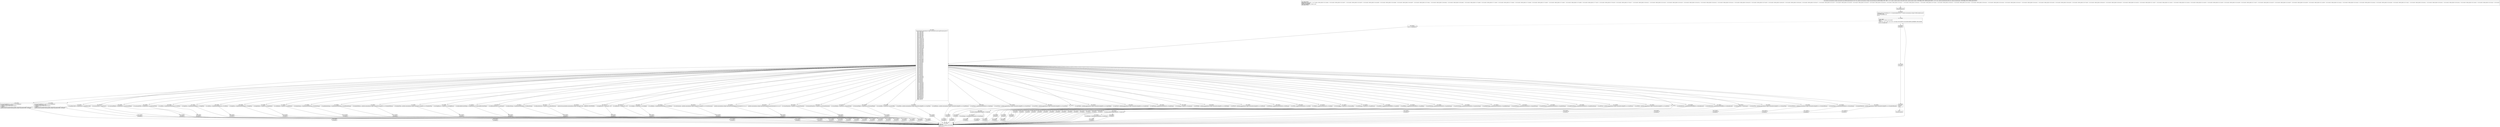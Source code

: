 digraph "CFG forandroidx.constraintlayout.widget.ConstraintSet.Layout.fillFromAttributeList(Landroid\/content\/Context;Landroid\/util\/AttributeSet;)V" {
Node_154 [shape=record,label="{154\:\ ?|MTH_ENTER_BLOCK\l}"];
Node_156 [shape=record,label="{156\:\ 0x0000|android.content.res.TypedArray r0 = r11.obtainStyledAttributes(r12, androidx.constraintlayout.widget.C0169R.styleable.Layout)\lr10.mApply = true\lint r2 = r0.getIndexCount()\lr3 = 0\l}"];
Node_157 [shape=record,label="{157\:\ 0x000e|LOOP_START\lLOOP:0: B:157:0x000e\-\>B:233:0x02f5\lPHI: r3 \l  PHI: (r3v1 'i' int) = (r3v0 'i' int), (r3v2 'i' int) binds: [B:156:0x0000, B:233:0x02f5] A[DONT_GENERATE, DONT_INLINE]\l|if (r3 \>= r2) goto L150\l}"];
Node_158 [shape=record,label="{158\:\ 0x0010|int r4 = r0.getIndex(r3)\l}"];
Node_159 [shape=record,label="{159\:\ 0x0022|switch(androidx.constraintlayout.widget.ConstraintSet.Layout.mapToConstant.get(r4)) \{\l    case 1: goto L148;\l    case 2: goto L146;\l    case 3: goto L144;\l    case 4: goto L142;\l    case 5: goto L140;\l    case 6: goto L138;\l    case 7: goto L136;\l    case 8: goto L131;\l    case 9: goto L129;\l    case 10: goto L127;\l    case 11: goto L125;\l    case 12: goto L123;\l    case 13: goto L121;\l    case 14: goto L119;\l    case 15: goto L117;\l    case 16: goto L115;\l    case 17: goto L113;\l    case 18: goto L111;\l    case 19: goto L109;\l    case 20: goto L107;\l    case 21: goto L105;\l    case 22: goto L103;\l    case 23: goto L101;\l    case 24: goto L99;\l    case 25: goto L97;\l    case 26: goto L95;\l    case 27: goto L93;\l    case 28: goto L91;\l    case 29: goto L89;\l    case 30: goto L84;\l    case 31: goto L82;\l    case 32: goto L80;\l    case 33: goto L78;\l    case 34: goto L76;\l    case 35: goto L74;\l    case 36: goto L72;\l    case 37: goto L70;\l    case 38: goto L68;\l    case 39: goto L66;\l    case 40: goto L64;\l    case 41: goto L62;\l    case 42: goto L60;\l    case 43: goto L5;\l    case 44: goto L5;\l    case 45: goto L5;\l    case 46: goto L5;\l    case 47: goto L5;\l    case 48: goto L5;\l    case 49: goto L5;\l    case 50: goto L5;\l    case 51: goto L5;\l    case 52: goto L5;\l    case 53: goto L5;\l    case 54: goto L5;\l    case 55: goto L5;\l    case 56: goto L5;\l    case 57: goto L5;\l    case 58: goto L5;\l    case 59: goto L5;\l    case 60: goto L5;\l    case 61: goto L58;\l    case 62: goto L56;\l    case 63: goto L54;\l    case 64: goto L5;\l    case 65: goto L5;\l    case 66: goto L5;\l    case 67: goto L5;\l    case 68: goto L5;\l    case 69: goto L52;\l    case 70: goto L50;\l    case 71: goto L48;\l    case 72: goto L46;\l    case 73: goto L44;\l    case 74: goto L42;\l    case 75: goto L40;\l    case 76: goto L38;\l    case 77: goto L36;\l    case 78: goto L34;\l    case 79: goto L32;\l    case 80: goto L30;\l    case 81: goto L28;\l    case 82: goto L26;\l    case 83: goto L24;\l    case 84: goto L22;\l    case 85: goto L20;\l    case 86: goto L18;\l    case 87: goto L16;\l    case 88: goto L14;\l    case 89: goto L12;\l    case 90: goto L10;\l    case 91: goto L8;\l    default: goto L5;\l\}\l}"];
Node_160 [shape=record,label="{160\:\ 0x0025|java.lang.StringBuilder r5 = new java.lang.StringBuilder()\lr5.append(\"Unknown attribute 0x\")\lr5.append(java.lang.Integer.toHexString(r4))\lr5.append(\"   \")\lr5.append(androidx.constraintlayout.widget.ConstraintSet.Layout.mapToConstant.get(r4))\landroid.util.Log.w(androidx.constraintlayout.widget.ConstraintSet.TAG, r5.toString())\l}"];
Node_238 [shape=record,label="{238\:\ 0x02f5|SYNTHETIC\l}"];
Node_233 [shape=record,label="{233\:\ 0x02f5|LOOP_END\lLOOP:0: B:157:0x000e\-\>B:233:0x02f5\l|int r3 = r3 + 1\l}"];
Node_161 [shape=record,label="{161\:\ 0x004b|java.lang.StringBuilder r5 = new java.lang.StringBuilder()\lr5.append(\"unused attribute 0x\")\lr5.append(java.lang.Integer.toHexString(r4))\lr5.append(\"   \")\lr5.append(androidx.constraintlayout.widget.ConstraintSet.Layout.mapToConstant.get(r4))\landroid.util.Log.w(androidx.constraintlayout.widget.ConstraintSet.TAG, r5.toString())\l}"];
Node_239 [shape=record,label="{239\:\ 0x02f5|SYNTHETIC\l}"];
Node_162 [shape=record,label="{162\:\ 0x0071|r10.guidelineUseRtl = r0.getBoolean(r4, r10.guidelineUseRtl)\l}"];
Node_240 [shape=record,label="{240\:\ 0x02f5|SYNTHETIC\l}"];
Node_163 [shape=record,label="{163\:\ 0x007b|r10.mConstraintTag = r0.getString(r4)\l}"];
Node_241 [shape=record,label="{241\:\ 0x02f5|SYNTHETIC\l}"];
Node_164 [shape=record,label="{164\:\ 0x0083|r10.constrainedHeight = r0.getBoolean(r4, r10.constrainedHeight)\l}"];
Node_242 [shape=record,label="{242\:\ 0x02f5|SYNTHETIC\l}"];
Node_165 [shape=record,label="{165\:\ 0x008d|r10.constrainedWidth = r0.getBoolean(r4, r10.constrainedWidth)\l}"];
Node_243 [shape=record,label="{243\:\ 0x02f5|SYNTHETIC\l}"];
Node_166 [shape=record,label="{166\:\ 0x0097|r10.widthMin = r0.getDimensionPixelSize(r4, r10.widthMin)\l}"];
Node_244 [shape=record,label="{244\:\ 0x02f5|SYNTHETIC\l}"];
Node_167 [shape=record,label="{167\:\ 0x00a1|r10.heightMin = r0.getDimensionPixelSize(r4, r10.heightMin)\l}"];
Node_245 [shape=record,label="{245\:\ 0x02f5|SYNTHETIC\l}"];
Node_168 [shape=record,label="{168\:\ 0x00ab|r10.widthMax = r0.getDimensionPixelSize(r4, r10.widthMax)\l}"];
Node_246 [shape=record,label="{246\:\ 0x02f5|SYNTHETIC\l}"];
Node_169 [shape=record,label="{169\:\ 0x00b5|r10.heightMax = r0.getDimensionPixelSize(r4, r10.heightMax)\l}"];
Node_247 [shape=record,label="{247\:\ 0x02f5|SYNTHETIC\l}"];
Node_170 [shape=record,label="{170\:\ 0x00bf|r10.heightDefault = r0.getInt(r4, r10.heightDefault)\l}"];
Node_248 [shape=record,label="{248\:\ 0x02f5|SYNTHETIC\l}"];
Node_171 [shape=record,label="{171\:\ 0x00c9|r10.widthDefault = r0.getInt(r4, r10.widthDefault)\l}"];
Node_249 [shape=record,label="{249\:\ 0x02f5|SYNTHETIC\l}"];
Node_172 [shape=record,label="{172\:\ 0x00d3|r10.baselineMargin = r0.getDimensionPixelSize(r4, r10.baselineMargin)\l}"];
Node_250 [shape=record,label="{250\:\ 0x02f5|SYNTHETIC\l}"];
Node_173 [shape=record,label="{173\:\ 0x00dd|r10.goneBaselineMargin = r0.getDimensionPixelSize(r4, r10.goneBaselineMargin)\l}"];
Node_251 [shape=record,label="{251\:\ 0x02f5|SYNTHETIC\l}"];
Node_174 [shape=record,label="{174\:\ 0x00e7|r10.baselineToBottom = androidx.constraintlayout.widget.ConstraintSet.lookupID(r0, r4, r10.baselineToBottom)\l}"];
Node_252 [shape=record,label="{252\:\ 0x02f5|SYNTHETIC\l}"];
Node_175 [shape=record,label="{175\:\ 0x00f1|r10.baselineToTop = androidx.constraintlayout.widget.ConstraintSet.lookupID(r0, r4, r10.baselineToTop)\l}"];
Node_253 [shape=record,label="{253\:\ 0x02f5|SYNTHETIC\l}"];
Node_176 [shape=record,label="{176\:\ 0x00fb|r10.mWrapBehavior = r0.getInt(r4, r10.mWrapBehavior)\l}"];
Node_254 [shape=record,label="{254\:\ 0x02f5|SYNTHETIC\l}"];
Node_177 [shape=record,label="{177\:\ 0x0105|r10.mBarrierAllowsGoneWidgets = r0.getBoolean(r4, r10.mBarrierAllowsGoneWidgets)\l}"];
Node_255 [shape=record,label="{255\:\ 0x02f5|SYNTHETIC\l}"];
Node_178 [shape=record,label="{178\:\ 0x010f|r10.mReferenceIdString = r0.getString(r4)\l}"];
Node_256 [shape=record,label="{256\:\ 0x02f5|SYNTHETIC\l}"];
Node_179 [shape=record,label="{179\:\ 0x0117|r10.mBarrierMargin = r0.getDimensionPixelSize(r4, r10.mBarrierMargin)\l}"];
Node_257 [shape=record,label="{257\:\ 0x02f5|SYNTHETIC\l}"];
Node_180 [shape=record,label="{180\:\ 0x0121|r10.mBarrierDirection = r0.getInt(r4, r10.mBarrierDirection)\l}"];
Node_258 [shape=record,label="{258\:\ 0x02f5|SYNTHETIC\l}"];
Node_181 [shape=record,label="{181\:\ 0x012b|android.util.Log.e(androidx.constraintlayout.widget.ConstraintSet.TAG, \"CURRENTLY UNSUPPORTED\")\l}"];
Node_259 [shape=record,label="{259\:\ 0x02f5|SYNTHETIC\l}"];
Node_182 [shape=record,label="{182\:\ 0x0132|r10.heightPercent = r0.getFloat(r4, 1.0f)\l}"];
Node_260 [shape=record,label="{260\:\ 0x02f5|SYNTHETIC\l}"];
Node_183 [shape=record,label="{183\:\ 0x013a|r10.widthPercent = r0.getFloat(r4, 1.0f)\l}"];
Node_261 [shape=record,label="{261\:\ 0x02f5|SYNTHETIC\l}"];
Node_184 [shape=record,label="{184\:\ 0x0142|r10.circleAngle = r0.getFloat(r4, r10.circleAngle)\l}"];
Node_262 [shape=record,label="{262\:\ 0x02f5|SYNTHETIC\l}"];
Node_185 [shape=record,label="{185\:\ 0x014c|r10.circleRadius = r0.getDimensionPixelSize(r4, r10.circleRadius)\l}"];
Node_263 [shape=record,label="{263\:\ 0x02f5|SYNTHETIC\l}"];
Node_186 [shape=record,label="{186\:\ 0x0156|r10.circleConstraint = androidx.constraintlayout.widget.ConstraintSet.lookupID(r0, r4, r10.circleConstraint)\l}"];
Node_264 [shape=record,label="{264\:\ 0x02f5|SYNTHETIC\l}"];
Node_187 [shape=record,label="{187\:\ 0x0160|androidx.constraintlayout.widget.ConstraintSet.parseDimensionConstraints(r10, r0, r4, 1)\l}"];
Node_265 [shape=record,label="{265\:\ 0x02f5|SYNTHETIC\l}"];
Node_188 [shape=record,label="{188\:\ 0x0165|androidx.constraintlayout.widget.ConstraintSet.parseDimensionConstraints(r10, r0, r4, 0)\l}"];
Node_266 [shape=record,label="{266\:\ 0x02f5|SYNTHETIC\l}"];
Node_189 [shape=record,label="{189\:\ 0x016b|r10.verticalChainStyle = r0.getInt(r4, r10.verticalChainStyle)\l}"];
Node_267 [shape=record,label="{267\:\ 0x02f5|SYNTHETIC\l}"];
Node_190 [shape=record,label="{190\:\ 0x0175|r10.horizontalChainStyle = r0.getInt(r4, r10.horizontalChainStyle)\l}"];
Node_268 [shape=record,label="{268\:\ 0x02f5|SYNTHETIC\l}"];
Node_191 [shape=record,label="{191\:\ 0x017f|r10.verticalWeight = r0.getFloat(r4, r10.verticalWeight)\l}"];
Node_269 [shape=record,label="{269\:\ 0x02f5|SYNTHETIC\l}"];
Node_192 [shape=record,label="{192\:\ 0x0189|r10.horizontalWeight = r0.getFloat(r4, r10.horizontalWeight)\l}"];
Node_270 [shape=record,label="{270\:\ 0x02f5|SYNTHETIC\l}"];
Node_193 [shape=record,label="{193\:\ 0x0193|r10.verticalBias = r0.getFloat(r4, r10.verticalBias)\l}"];
Node_271 [shape=record,label="{271\:\ 0x02f5|SYNTHETIC\l}"];
Node_194 [shape=record,label="{194\:\ 0x019d|r10.topToTop = androidx.constraintlayout.widget.ConstraintSet.lookupID(r0, r4, r10.topToTop)\l}"];
Node_272 [shape=record,label="{272\:\ 0x02f5|SYNTHETIC\l}"];
Node_195 [shape=record,label="{195\:\ 0x01a7|r10.topToBottom = androidx.constraintlayout.widget.ConstraintSet.lookupID(r0, r4, r10.topToBottom)\l}"];
Node_273 [shape=record,label="{273\:\ 0x02f5|SYNTHETIC\l}"];
Node_196 [shape=record,label="{196\:\ 0x01b1|r10.topMargin = r0.getDimensionPixelSize(r4, r10.topMargin)\l}"];
Node_274 [shape=record,label="{274\:\ 0x02f5|SYNTHETIC\l}"];
Node_197 [shape=record,label="{197\:\ 0x01bb|r10.startToStart = androidx.constraintlayout.widget.ConstraintSet.lookupID(r0, r4, r10.startToStart)\l}"];
Node_275 [shape=record,label="{275\:\ 0x02f5|SYNTHETIC\l}"];
Node_198 [shape=record,label="{198\:\ 0x01c5|r10.startToEnd = androidx.constraintlayout.widget.ConstraintSet.lookupID(r0, r4, r10.startToEnd)\l}"];
Node_276 [shape=record,label="{276\:\ 0x02f5|SYNTHETIC\l}"];
Node_199 [shape=record,label="{199\:\ 0x01cf}"];
Node_200 [shape=record,label="{200\:\ 0x01d1|if (android.os.Build.VERSION.SDK_INT \< 17) goto L88\l}"];
Node_201 [shape=record,label="{201\:\ 0x01d3|r10.startMargin = r0.getDimensionPixelSize(r4, r10.startMargin)\l}"];
Node_278 [shape=record,label="{278\:\ 0x02f5|SYNTHETIC\l}"];
Node_277 [shape=record,label="{277\:\ 0x02f5|SYNTHETIC\l}"];
Node_202 [shape=record,label="{202\:\ 0x01dd|r10.rightToRight = androidx.constraintlayout.widget.ConstraintSet.lookupID(r0, r4, r10.rightToRight)\l}"];
Node_279 [shape=record,label="{279\:\ 0x02f5|SYNTHETIC\l}"];
Node_203 [shape=record,label="{203\:\ 0x01e7|r10.rightToLeft = androidx.constraintlayout.widget.ConstraintSet.lookupID(r0, r4, r10.rightToLeft)\l}"];
Node_280 [shape=record,label="{280\:\ 0x02f5|SYNTHETIC\l}"];
Node_204 [shape=record,label="{204\:\ 0x01f1|r10.rightMargin = r0.getDimensionPixelSize(r4, r10.rightMargin)\l}"];
Node_281 [shape=record,label="{281\:\ 0x02f5|SYNTHETIC\l}"];
Node_205 [shape=record,label="{205\:\ 0x01fb|r10.orientation = r0.getInt(r4, r10.orientation)\l}"];
Node_282 [shape=record,label="{282\:\ 0x02f5|SYNTHETIC\l}"];
Node_206 [shape=record,label="{206\:\ 0x0205|r10.leftToRight = androidx.constraintlayout.widget.ConstraintSet.lookupID(r0, r4, r10.leftToRight)\l}"];
Node_283 [shape=record,label="{283\:\ 0x02f5|SYNTHETIC\l}"];
Node_207 [shape=record,label="{207\:\ 0x020f|r10.leftToLeft = androidx.constraintlayout.widget.ConstraintSet.lookupID(r0, r4, r10.leftToLeft)\l}"];
Node_284 [shape=record,label="{284\:\ 0x02f5|SYNTHETIC\l}"];
Node_208 [shape=record,label="{208\:\ 0x0219|r10.leftMargin = r0.getDimensionPixelSize(r4, r10.leftMargin)\l}"];
Node_285 [shape=record,label="{285\:\ 0x02f5|SYNTHETIC\l}"];
Node_209 [shape=record,label="{209\:\ 0x0223|r10.mWidth = r0.getLayoutDimension(r4, r10.mWidth)\l}"];
Node_286 [shape=record,label="{286\:\ 0x02f5|SYNTHETIC\l}"];
Node_210 [shape=record,label="{210\:\ 0x022d|r10.mHeight = r0.getLayoutDimension(r4, r10.mHeight)\l}"];
Node_287 [shape=record,label="{287\:\ 0x02f5|SYNTHETIC\l}"];
Node_211 [shape=record,label="{211\:\ 0x0237|r10.horizontalBias = r0.getFloat(r4, r10.horizontalBias)\l}"];
Node_288 [shape=record,label="{288\:\ 0x02f5|SYNTHETIC\l}"];
Node_212 [shape=record,label="{212\:\ 0x0241|r10.guidePercent = r0.getFloat(r4, r10.guidePercent)\l}"];
Node_289 [shape=record,label="{289\:\ 0x02f5|SYNTHETIC\l}"];
Node_213 [shape=record,label="{213\:\ 0x024b|r10.guideEnd = r0.getDimensionPixelOffset(r4, r10.guideEnd)\l}"];
Node_290 [shape=record,label="{290\:\ 0x02f5|SYNTHETIC\l}"];
Node_214 [shape=record,label="{214\:\ 0x0255|r10.guideBegin = r0.getDimensionPixelOffset(r4, r10.guideBegin)\l}"];
Node_291 [shape=record,label="{291\:\ 0x02f5|SYNTHETIC\l}"];
Node_215 [shape=record,label="{215\:\ 0x025f|r10.goneTopMargin = r0.getDimensionPixelSize(r4, r10.goneTopMargin)\l}"];
Node_292 [shape=record,label="{292\:\ 0x02f5|SYNTHETIC\l}"];
Node_216 [shape=record,label="{216\:\ 0x0269|r10.goneStartMargin = r0.getDimensionPixelSize(r4, r10.goneStartMargin)\l}"];
Node_293 [shape=record,label="{293\:\ 0x02f5|SYNTHETIC\l}"];
Node_217 [shape=record,label="{217\:\ 0x0273|r10.goneRightMargin = r0.getDimensionPixelSize(r4, r10.goneRightMargin)\l}"];
Node_294 [shape=record,label="{294\:\ 0x02f5|SYNTHETIC\l}"];
Node_218 [shape=record,label="{218\:\ 0x027d|r10.goneLeftMargin = r0.getDimensionPixelSize(r4, r10.goneLeftMargin)\l}"];
Node_295 [shape=record,label="{295\:\ 0x02f5|SYNTHETIC\l}"];
Node_219 [shape=record,label="{219\:\ 0x0287|r10.goneEndMargin = r0.getDimensionPixelSize(r4, r10.goneEndMargin)\l}"];
Node_296 [shape=record,label="{296\:\ 0x02f5|SYNTHETIC\l}"];
Node_220 [shape=record,label="{220\:\ 0x0290|r10.goneBottomMargin = r0.getDimensionPixelSize(r4, r10.goneBottomMargin)\l}"];
Node_297 [shape=record,label="{297\:\ 0x02f5|SYNTHETIC\l}"];
Node_221 [shape=record,label="{221\:\ 0x0299|r10.endToStart = androidx.constraintlayout.widget.ConstraintSet.lookupID(r0, r4, r10.endToStart)\l}"];
Node_298 [shape=record,label="{298\:\ 0x02f5|SYNTHETIC\l}"];
Node_222 [shape=record,label="{222\:\ 0x02a2|r10.endToEnd = androidx.constraintlayout.widget.ConstraintSet.lookupID(r0, r4, r10.endToEnd)\l}"];
Node_299 [shape=record,label="{299\:\ 0x02f5|SYNTHETIC\l}"];
Node_223 [shape=record,label="{223\:\ 0x02ab}"];
Node_224 [shape=record,label="{224\:\ 0x02ad|if (android.os.Build.VERSION.SDK_INT \< 17) goto L135\l}"];
Node_225 [shape=record,label="{225\:\ 0x02af|r10.endMargin = r0.getDimensionPixelSize(r4, r10.endMargin)\l}"];
Node_301 [shape=record,label="{301\:\ 0x02f5|SYNTHETIC\l}"];
Node_300 [shape=record,label="{300\:\ 0x02f5|SYNTHETIC\l}"];
Node_226 [shape=record,label="{226\:\ 0x02b8|r10.editorAbsoluteY = r0.getDimensionPixelOffset(r4, r10.editorAbsoluteY)\l}"];
Node_302 [shape=record,label="{302\:\ 0x02f5|SYNTHETIC\l}"];
Node_227 [shape=record,label="{227\:\ 0x02c1|r10.editorAbsoluteX = r0.getDimensionPixelOffset(r4, r10.editorAbsoluteX)\l}"];
Node_303 [shape=record,label="{303\:\ 0x02f5|SYNTHETIC\l}"];
Node_228 [shape=record,label="{228\:\ 0x02ca|r10.dimensionRatio = r0.getString(r4)\l}"];
Node_304 [shape=record,label="{304\:\ 0x02f5|SYNTHETIC\l}"];
Node_229 [shape=record,label="{229\:\ 0x02d1|r10.bottomToTop = androidx.constraintlayout.widget.ConstraintSet.lookupID(r0, r4, r10.bottomToTop)\l}"];
Node_305 [shape=record,label="{305\:\ 0x02f5|SYNTHETIC\l}"];
Node_230 [shape=record,label="{230\:\ 0x02da|r10.bottomToBottom = androidx.constraintlayout.widget.ConstraintSet.lookupID(r0, r4, r10.bottomToBottom)\l}"];
Node_306 [shape=record,label="{306\:\ 0x02f5|SYNTHETIC\l}"];
Node_231 [shape=record,label="{231\:\ 0x02e3|r10.bottomMargin = r0.getDimensionPixelSize(r4, r10.bottomMargin)\l}"];
Node_307 [shape=record,label="{307\:\ 0x02f5|SYNTHETIC\l}"];
Node_232 [shape=record,label="{232\:\ 0x02ec|r10.baselineToBaseline = androidx.constraintlayout.widget.ConstraintSet.lookupID(r0, r4, r10.baselineToBaseline)\l}"];
Node_237 [shape=record,label="{237\:\ 0x02f5|SYNTHETIC\l}"];
Node_236 [shape=record,label="{236\:\ 0x02f9|SYNTHETIC\l}"];
Node_234 [shape=record,label="{234\:\ 0x02f9|r0.recycle()\l}"];
Node_235 [shape=record,label="{235\:\ 0x02fc|RETURN\l|return\l}"];
Node_155 [shape=record,label="{155\:\ ?|MTH_EXIT_BLOCK\l}"];
MethodNode[shape=record,label="{void androidx.constraintlayout.widget.ConstraintSet.Layout.fillFromAttributeList((r10v0 'this' androidx.constraintlayout.widget.ConstraintSet$Layout A[IMMUTABLE_TYPE, THIS]), (r11v0 'context' android.content.Context A[D('context' android.content.Context), IMMUTABLE_TYPE, METHOD_ARGUMENT]), (r12v0 'attrs' android.util.AttributeSet A[D('attrs' android.util.AttributeSet), IMMUTABLE_TYPE, METHOD_ARGUMENT]))  | USE_LINES_HINTS\lBACK_EDGE: B:233:0x02f5 \-\> B:157:0x000e, CROSS_EDGE: B:161:0x004b \-\> B:233:0x02f5, CROSS_EDGE: B:162:0x0071 \-\> B:233:0x02f5, CROSS_EDGE: B:163:0x007b \-\> B:233:0x02f5, CROSS_EDGE: B:164:0x0083 \-\> B:233:0x02f5, CROSS_EDGE: B:165:0x008d \-\> B:233:0x02f5, CROSS_EDGE: B:166:0x0097 \-\> B:233:0x02f5, CROSS_EDGE: B:167:0x00a1 \-\> B:233:0x02f5, CROSS_EDGE: B:168:0x00ab \-\> B:233:0x02f5, CROSS_EDGE: B:169:0x00b5 \-\> B:233:0x02f5, CROSS_EDGE: B:170:0x00bf \-\> B:233:0x02f5, CROSS_EDGE: B:171:0x00c9 \-\> B:233:0x02f5, CROSS_EDGE: B:172:0x00d3 \-\> B:233:0x02f5, CROSS_EDGE: B:173:0x00dd \-\> B:233:0x02f5, CROSS_EDGE: B:174:0x00e7 \-\> B:233:0x02f5, CROSS_EDGE: B:175:0x00f1 \-\> B:233:0x02f5, CROSS_EDGE: B:176:0x00fb \-\> B:233:0x02f5, CROSS_EDGE: B:177:0x0105 \-\> B:233:0x02f5, CROSS_EDGE: B:178:0x010f \-\> B:233:0x02f5, CROSS_EDGE: B:179:0x0117 \-\> B:233:0x02f5, CROSS_EDGE: B:180:0x0121 \-\> B:233:0x02f5, CROSS_EDGE: B:181:0x012b \-\> B:233:0x02f5, CROSS_EDGE: B:182:0x0132 \-\> B:233:0x02f5, CROSS_EDGE: B:183:0x013a \-\> B:233:0x02f5, CROSS_EDGE: B:184:0x0142 \-\> B:233:0x02f5, CROSS_EDGE: B:185:0x014c \-\> B:233:0x02f5, CROSS_EDGE: B:186:0x0156 \-\> B:233:0x02f5, CROSS_EDGE: B:187:0x0160 \-\> B:233:0x02f5, CROSS_EDGE: B:188:0x0165 \-\> B:233:0x02f5, CROSS_EDGE: B:189:0x016b \-\> B:233:0x02f5, CROSS_EDGE: B:190:0x0175 \-\> B:233:0x02f5, CROSS_EDGE: B:191:0x017f \-\> B:233:0x02f5, CROSS_EDGE: B:192:0x0189 \-\> B:233:0x02f5, CROSS_EDGE: B:193:0x0193 \-\> B:233:0x02f5, CROSS_EDGE: B:194:0x019d \-\> B:233:0x02f5, CROSS_EDGE: B:195:0x01a7 \-\> B:233:0x02f5, CROSS_EDGE: B:196:0x01b1 \-\> B:233:0x02f5, CROSS_EDGE: B:197:0x01bb \-\> B:233:0x02f5, CROSS_EDGE: B:198:0x01c5 \-\> B:233:0x02f5, CROSS_EDGE: B:201:0x01d3 \-\> B:233:0x02f5, CROSS_EDGE: B:200:0x01d1 \-\> B:233:0x02f5, CROSS_EDGE: B:202:0x01dd \-\> B:233:0x02f5, CROSS_EDGE: B:203:0x01e7 \-\> B:233:0x02f5, CROSS_EDGE: B:204:0x01f1 \-\> B:233:0x02f5, CROSS_EDGE: B:205:0x01fb \-\> B:233:0x02f5, CROSS_EDGE: B:206:0x0205 \-\> B:233:0x02f5, CROSS_EDGE: B:207:0x020f \-\> B:233:0x02f5, CROSS_EDGE: B:208:0x0219 \-\> B:233:0x02f5, CROSS_EDGE: B:209:0x0223 \-\> B:233:0x02f5, CROSS_EDGE: B:210:0x022d \-\> B:233:0x02f5, CROSS_EDGE: B:211:0x0237 \-\> B:233:0x02f5, CROSS_EDGE: B:212:0x0241 \-\> B:233:0x02f5, CROSS_EDGE: B:213:0x024b \-\> B:233:0x02f5, CROSS_EDGE: B:214:0x0255 \-\> B:233:0x02f5, CROSS_EDGE: B:215:0x025f \-\> B:233:0x02f5, CROSS_EDGE: B:216:0x0269 \-\> B:233:0x02f5, CROSS_EDGE: B:217:0x0273 \-\> B:233:0x02f5, CROSS_EDGE: B:218:0x027d \-\> B:233:0x02f5, CROSS_EDGE: B:219:0x0287 \-\> B:233:0x02f5, CROSS_EDGE: B:220:0x0290 \-\> B:233:0x02f5, CROSS_EDGE: B:221:0x0299 \-\> B:233:0x02f5, CROSS_EDGE: B:222:0x02a2 \-\> B:233:0x02f5, CROSS_EDGE: B:225:0x02af \-\> B:233:0x02f5, CROSS_EDGE: B:224:0x02ad \-\> B:233:0x02f5, CROSS_EDGE: B:226:0x02b8 \-\> B:233:0x02f5, CROSS_EDGE: B:227:0x02c1 \-\> B:233:0x02f5, CROSS_EDGE: B:228:0x02ca \-\> B:233:0x02f5, CROSS_EDGE: B:229:0x02d1 \-\> B:233:0x02f5, CROSS_EDGE: B:230:0x02da \-\> B:233:0x02f5, CROSS_EDGE: B:231:0x02e3 \-\> B:233:0x02f5, CROSS_EDGE: B:232:0x02ec \-\> B:233:0x02f5\lINLINE_NOT_NEEDED\lMETHOD_PARAMETERS: [context, attrs]\lTYPE_VARS: EMPTY\l}"];
MethodNode -> Node_154;Node_154 -> Node_156;
Node_156 -> Node_157;
Node_157 -> Node_158[style=dashed];
Node_157 -> Node_236;
Node_158 -> Node_159;
Node_159 -> Node_160;
Node_159 -> Node_161;
Node_159 -> Node_162;
Node_159 -> Node_163;
Node_159 -> Node_164;
Node_159 -> Node_165;
Node_159 -> Node_166;
Node_159 -> Node_167;
Node_159 -> Node_168;
Node_159 -> Node_169;
Node_159 -> Node_170;
Node_159 -> Node_171;
Node_159 -> Node_172;
Node_159 -> Node_173;
Node_159 -> Node_174;
Node_159 -> Node_175;
Node_159 -> Node_176;
Node_159 -> Node_177;
Node_159 -> Node_178;
Node_159 -> Node_179;
Node_159 -> Node_180;
Node_159 -> Node_181;
Node_159 -> Node_182;
Node_159 -> Node_183;
Node_159 -> Node_184;
Node_159 -> Node_185;
Node_159 -> Node_186;
Node_159 -> Node_187;
Node_159 -> Node_188;
Node_159 -> Node_189;
Node_159 -> Node_190;
Node_159 -> Node_191;
Node_159 -> Node_192;
Node_159 -> Node_193;
Node_159 -> Node_194;
Node_159 -> Node_195;
Node_159 -> Node_196;
Node_159 -> Node_197;
Node_159 -> Node_198;
Node_159 -> Node_199;
Node_159 -> Node_202;
Node_159 -> Node_203;
Node_159 -> Node_204;
Node_159 -> Node_205;
Node_159 -> Node_206;
Node_159 -> Node_207;
Node_159 -> Node_208;
Node_159 -> Node_209;
Node_159 -> Node_210;
Node_159 -> Node_211;
Node_159 -> Node_212;
Node_159 -> Node_213;
Node_159 -> Node_214;
Node_159 -> Node_215;
Node_159 -> Node_216;
Node_159 -> Node_217;
Node_159 -> Node_218;
Node_159 -> Node_219;
Node_159 -> Node_220;
Node_159 -> Node_221;
Node_159 -> Node_222;
Node_159 -> Node_223;
Node_159 -> Node_226;
Node_159 -> Node_227;
Node_159 -> Node_228;
Node_159 -> Node_229;
Node_159 -> Node_230;
Node_159 -> Node_231;
Node_159 -> Node_232;
Node_160 -> Node_238;
Node_238 -> Node_233;
Node_233 -> Node_157;
Node_161 -> Node_239;
Node_239 -> Node_233;
Node_162 -> Node_240;
Node_240 -> Node_233;
Node_163 -> Node_241;
Node_241 -> Node_233;
Node_164 -> Node_242;
Node_242 -> Node_233;
Node_165 -> Node_243;
Node_243 -> Node_233;
Node_166 -> Node_244;
Node_244 -> Node_233;
Node_167 -> Node_245;
Node_245 -> Node_233;
Node_168 -> Node_246;
Node_246 -> Node_233;
Node_169 -> Node_247;
Node_247 -> Node_233;
Node_170 -> Node_248;
Node_248 -> Node_233;
Node_171 -> Node_249;
Node_249 -> Node_233;
Node_172 -> Node_250;
Node_250 -> Node_233;
Node_173 -> Node_251;
Node_251 -> Node_233;
Node_174 -> Node_252;
Node_252 -> Node_233;
Node_175 -> Node_253;
Node_253 -> Node_233;
Node_176 -> Node_254;
Node_254 -> Node_233;
Node_177 -> Node_255;
Node_255 -> Node_233;
Node_178 -> Node_256;
Node_256 -> Node_233;
Node_179 -> Node_257;
Node_257 -> Node_233;
Node_180 -> Node_258;
Node_258 -> Node_233;
Node_181 -> Node_259;
Node_259 -> Node_233;
Node_182 -> Node_260;
Node_260 -> Node_233;
Node_183 -> Node_261;
Node_261 -> Node_233;
Node_184 -> Node_262;
Node_262 -> Node_233;
Node_185 -> Node_263;
Node_263 -> Node_233;
Node_186 -> Node_264;
Node_264 -> Node_233;
Node_187 -> Node_265;
Node_265 -> Node_233;
Node_188 -> Node_266;
Node_266 -> Node_233;
Node_189 -> Node_267;
Node_267 -> Node_233;
Node_190 -> Node_268;
Node_268 -> Node_233;
Node_191 -> Node_269;
Node_269 -> Node_233;
Node_192 -> Node_270;
Node_270 -> Node_233;
Node_193 -> Node_271;
Node_271 -> Node_233;
Node_194 -> Node_272;
Node_272 -> Node_233;
Node_195 -> Node_273;
Node_273 -> Node_233;
Node_196 -> Node_274;
Node_274 -> Node_233;
Node_197 -> Node_275;
Node_275 -> Node_233;
Node_198 -> Node_276;
Node_276 -> Node_233;
Node_199 -> Node_200;
Node_200 -> Node_201[style=dashed];
Node_200 -> Node_277;
Node_201 -> Node_278;
Node_278 -> Node_233;
Node_277 -> Node_233;
Node_202 -> Node_279;
Node_279 -> Node_233;
Node_203 -> Node_280;
Node_280 -> Node_233;
Node_204 -> Node_281;
Node_281 -> Node_233;
Node_205 -> Node_282;
Node_282 -> Node_233;
Node_206 -> Node_283;
Node_283 -> Node_233;
Node_207 -> Node_284;
Node_284 -> Node_233;
Node_208 -> Node_285;
Node_285 -> Node_233;
Node_209 -> Node_286;
Node_286 -> Node_233;
Node_210 -> Node_287;
Node_287 -> Node_233;
Node_211 -> Node_288;
Node_288 -> Node_233;
Node_212 -> Node_289;
Node_289 -> Node_233;
Node_213 -> Node_290;
Node_290 -> Node_233;
Node_214 -> Node_291;
Node_291 -> Node_233;
Node_215 -> Node_292;
Node_292 -> Node_233;
Node_216 -> Node_293;
Node_293 -> Node_233;
Node_217 -> Node_294;
Node_294 -> Node_233;
Node_218 -> Node_295;
Node_295 -> Node_233;
Node_219 -> Node_296;
Node_296 -> Node_233;
Node_220 -> Node_297;
Node_297 -> Node_233;
Node_221 -> Node_298;
Node_298 -> Node_233;
Node_222 -> Node_299;
Node_299 -> Node_233;
Node_223 -> Node_224;
Node_224 -> Node_225[style=dashed];
Node_224 -> Node_300;
Node_225 -> Node_301;
Node_301 -> Node_233;
Node_300 -> Node_233;
Node_226 -> Node_302;
Node_302 -> Node_233;
Node_227 -> Node_303;
Node_303 -> Node_233;
Node_228 -> Node_304;
Node_304 -> Node_233;
Node_229 -> Node_305;
Node_305 -> Node_233;
Node_230 -> Node_306;
Node_306 -> Node_233;
Node_231 -> Node_307;
Node_307 -> Node_233;
Node_232 -> Node_237;
Node_237 -> Node_233;
Node_236 -> Node_234;
Node_234 -> Node_235;
Node_235 -> Node_155;
}

